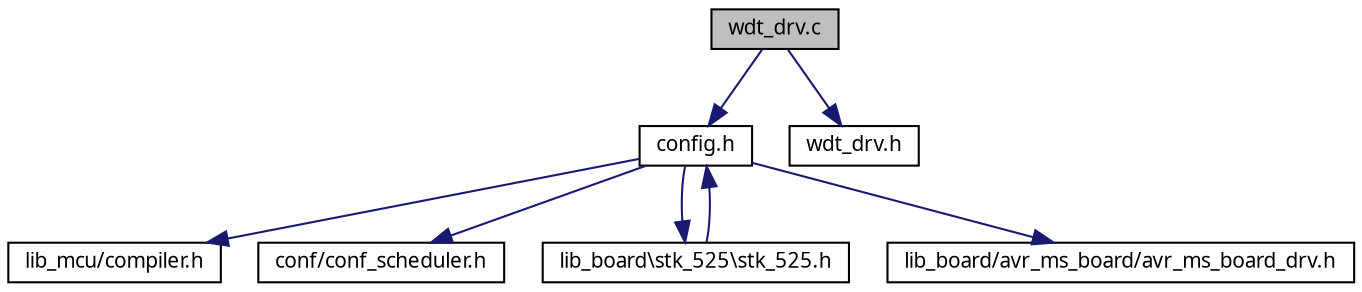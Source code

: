 digraph G
{
  edge [fontname="FreeSans.ttf",fontsize=10,labelfontname="FreeSans.ttf",labelfontsize=10];
  node [fontname="FreeSans.ttf",fontsize=10,shape=record];
  Node1 [label="wdt_drv.c",height=0.2,width=0.4,color="black", fillcolor="grey75", style="filled" fontcolor="black"];
  Node1 -> Node2 [color="midnightblue",fontsize=10,style="solid",fontname="FreeSans.ttf"];
  Node2 [label="config.h",height=0.2,width=0.4,color="black", fillcolor="white", style="filled",URL="$a00039.html"];
  Node2 -> Node3 [color="midnightblue",fontsize=10,style="solid",fontname="FreeSans.ttf"];
  Node3 [label="lib_mcu/compiler.h",height=0.2,width=0.4,color="black", fillcolor="white", style="filled",URL="$a00032.html"];
  Node2 -> Node4 [color="midnightblue",fontsize=10,style="solid",fontname="FreeSans.ttf"];
  Node4 [label="conf/conf_scheduler.h",height=0.2,width=0.4,color="black", fillcolor="white", style="filled",URL="$a00036.html"];
  Node2 -> Node5 [color="midnightblue",fontsize=10,style="solid",fontname="FreeSans.ttf"];
  Node5 [label="lib_board\\stk_525\\stk_525.h",height=0.2,width=0.4,color="black", fillcolor="white", style="filled",URL="$a00073.html"];
  Node5 -> Node2 [color="midnightblue",fontsize=10,style="solid",fontname="FreeSans.ttf"];
  Node2 -> Node6 [color="midnightblue",fontsize=10,style="solid",fontname="FreeSans.ttf"];
  Node6 [label="lib_board/avr_ms_board/avr_ms_board_drv.h",height=0.2,width=0.4,color="black", fillcolor="white", style="filled",URL="$a00029.html"];
  Node1 -> Node7 [color="midnightblue",fontsize=10,style="solid",fontname="FreeSans.ttf"];
  Node7 [label="wdt_drv.h",height=0.2,width=0.4,color="black", fillcolor="white", style="filled",URL="$a00095.html"];
}
